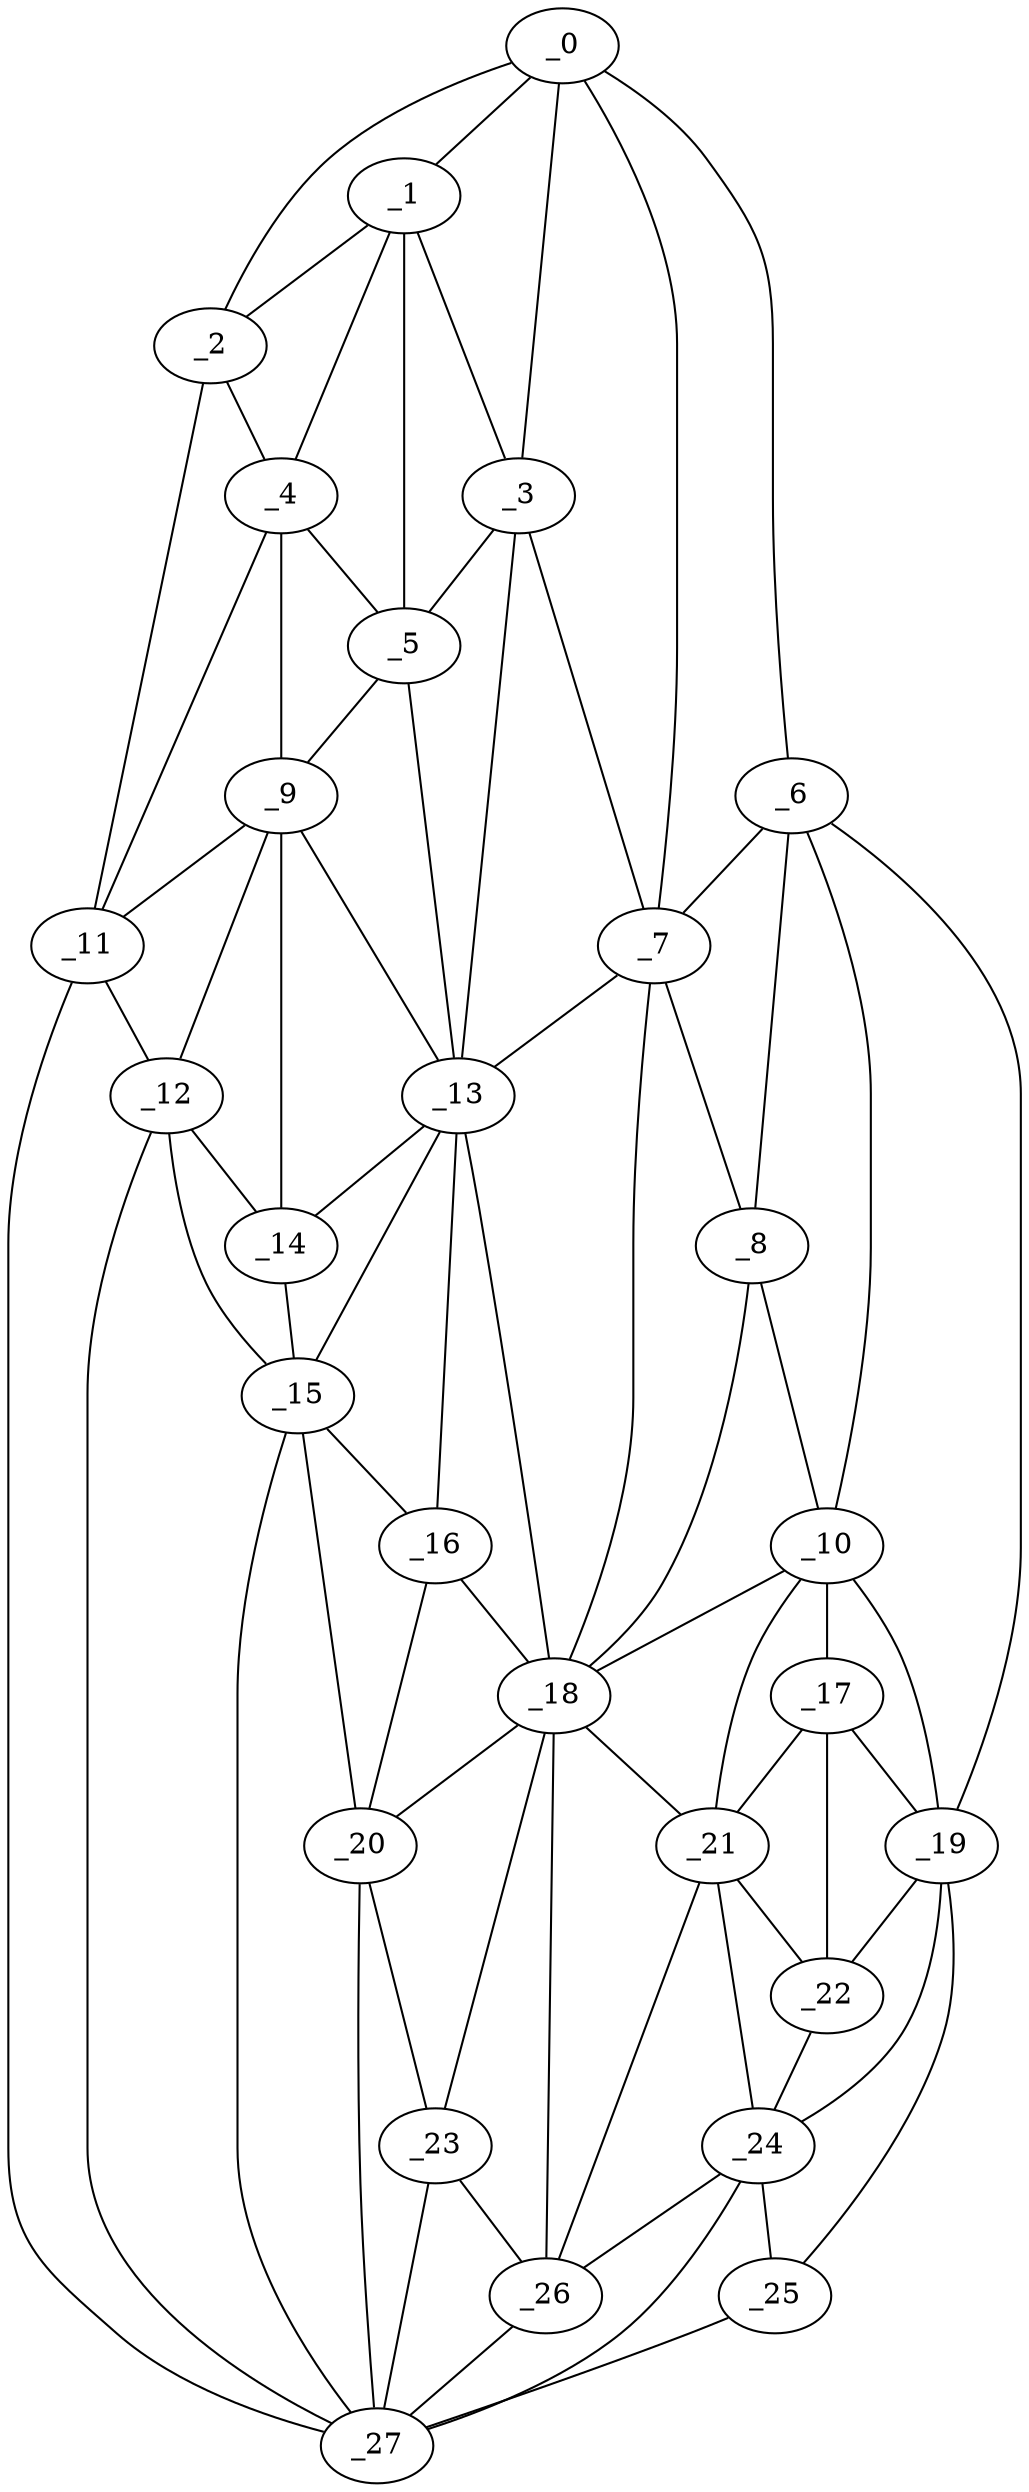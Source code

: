 graph "obj89__150.gxl" {
	_0	 [x=21,
		y=42];
	_1	 [x=35,
		y=32];
	_0 -- _1	 [valence=1];
	_2	 [x=38,
		y=13];
	_0 -- _2	 [valence=1];
	_3	 [x=39,
		y=50];
	_0 -- _3	 [valence=2];
	_6	 [x=45,
		y=90];
	_0 -- _6	 [valence=1];
	_7	 [x=46,
		y=74];
	_0 -- _7	 [valence=1];
	_1 -- _2	 [valence=1];
	_1 -- _3	 [valence=2];
	_4	 [x=42,
		y=21];
	_1 -- _4	 [valence=1];
	_5	 [x=44,
		y=36];
	_1 -- _5	 [valence=2];
	_2 -- _4	 [valence=2];
	_11	 [x=69,
		y=6];
	_2 -- _11	 [valence=1];
	_3 -- _5	 [valence=1];
	_3 -- _7	 [valence=2];
	_13	 [x=76,
		y=40];
	_3 -- _13	 [valence=2];
	_4 -- _5	 [valence=2];
	_9	 [x=58,
		y=26];
	_4 -- _9	 [valence=2];
	_4 -- _11	 [valence=2];
	_5 -- _9	 [valence=1];
	_5 -- _13	 [valence=1];
	_6 -- _7	 [valence=2];
	_8	 [x=51,
		y=86];
	_6 -- _8	 [valence=2];
	_10	 [x=62,
		y=97];
	_6 -- _10	 [valence=2];
	_19	 [x=90,
		y=119];
	_6 -- _19	 [valence=1];
	_7 -- _8	 [valence=2];
	_7 -- _13	 [valence=1];
	_18	 [x=87,
		y=46];
	_7 -- _18	 [valence=2];
	_8 -- _10	 [valence=2];
	_8 -- _18	 [valence=2];
	_9 -- _11	 [valence=2];
	_12	 [x=76,
		y=14];
	_9 -- _12	 [valence=1];
	_9 -- _13	 [valence=2];
	_14	 [x=77,
		y=27];
	_9 -- _14	 [valence=2];
	_17	 [x=83,
		y=108];
	_10 -- _17	 [valence=2];
	_10 -- _18	 [valence=1];
	_10 -- _19	 [valence=2];
	_21	 [x=94,
		y=98];
	_10 -- _21	 [valence=1];
	_11 -- _12	 [valence=1];
	_27	 [x=115,
		y=11];
	_11 -- _27	 [valence=1];
	_12 -- _14	 [valence=2];
	_15	 [x=83,
		y=30];
	_12 -- _15	 [valence=2];
	_12 -- _27	 [valence=1];
	_13 -- _14	 [valence=1];
	_13 -- _15	 [valence=2];
	_16	 [x=83,
		y=38];
	_13 -- _16	 [valence=1];
	_13 -- _18	 [valence=2];
	_14 -- _15	 [valence=1];
	_15 -- _16	 [valence=2];
	_20	 [x=91,
		y=35];
	_15 -- _20	 [valence=1];
	_15 -- _27	 [valence=2];
	_16 -- _18	 [valence=1];
	_16 -- _20	 [valence=2];
	_17 -- _19	 [valence=1];
	_17 -- _21	 [valence=2];
	_22	 [x=94,
		y=103];
	_17 -- _22	 [valence=1];
	_18 -- _20	 [valence=2];
	_18 -- _21	 [valence=2];
	_23	 [x=95,
		y=37];
	_18 -- _23	 [valence=2];
	_26	 [x=108,
		y=38];
	_18 -- _26	 [valence=1];
	_19 -- _22	 [valence=2];
	_24	 [x=105,
		y=110];
	_19 -- _24	 [valence=2];
	_25	 [x=105,
		y=119];
	_19 -- _25	 [valence=1];
	_20 -- _23	 [valence=2];
	_20 -- _27	 [valence=2];
	_21 -- _22	 [valence=2];
	_21 -- _24	 [valence=1];
	_21 -- _26	 [valence=2];
	_22 -- _24	 [valence=1];
	_23 -- _26	 [valence=2];
	_23 -- _27	 [valence=2];
	_24 -- _25	 [valence=2];
	_24 -- _26	 [valence=2];
	_24 -- _27	 [valence=2];
	_25 -- _27	 [valence=1];
	_26 -- _27	 [valence=2];
}
